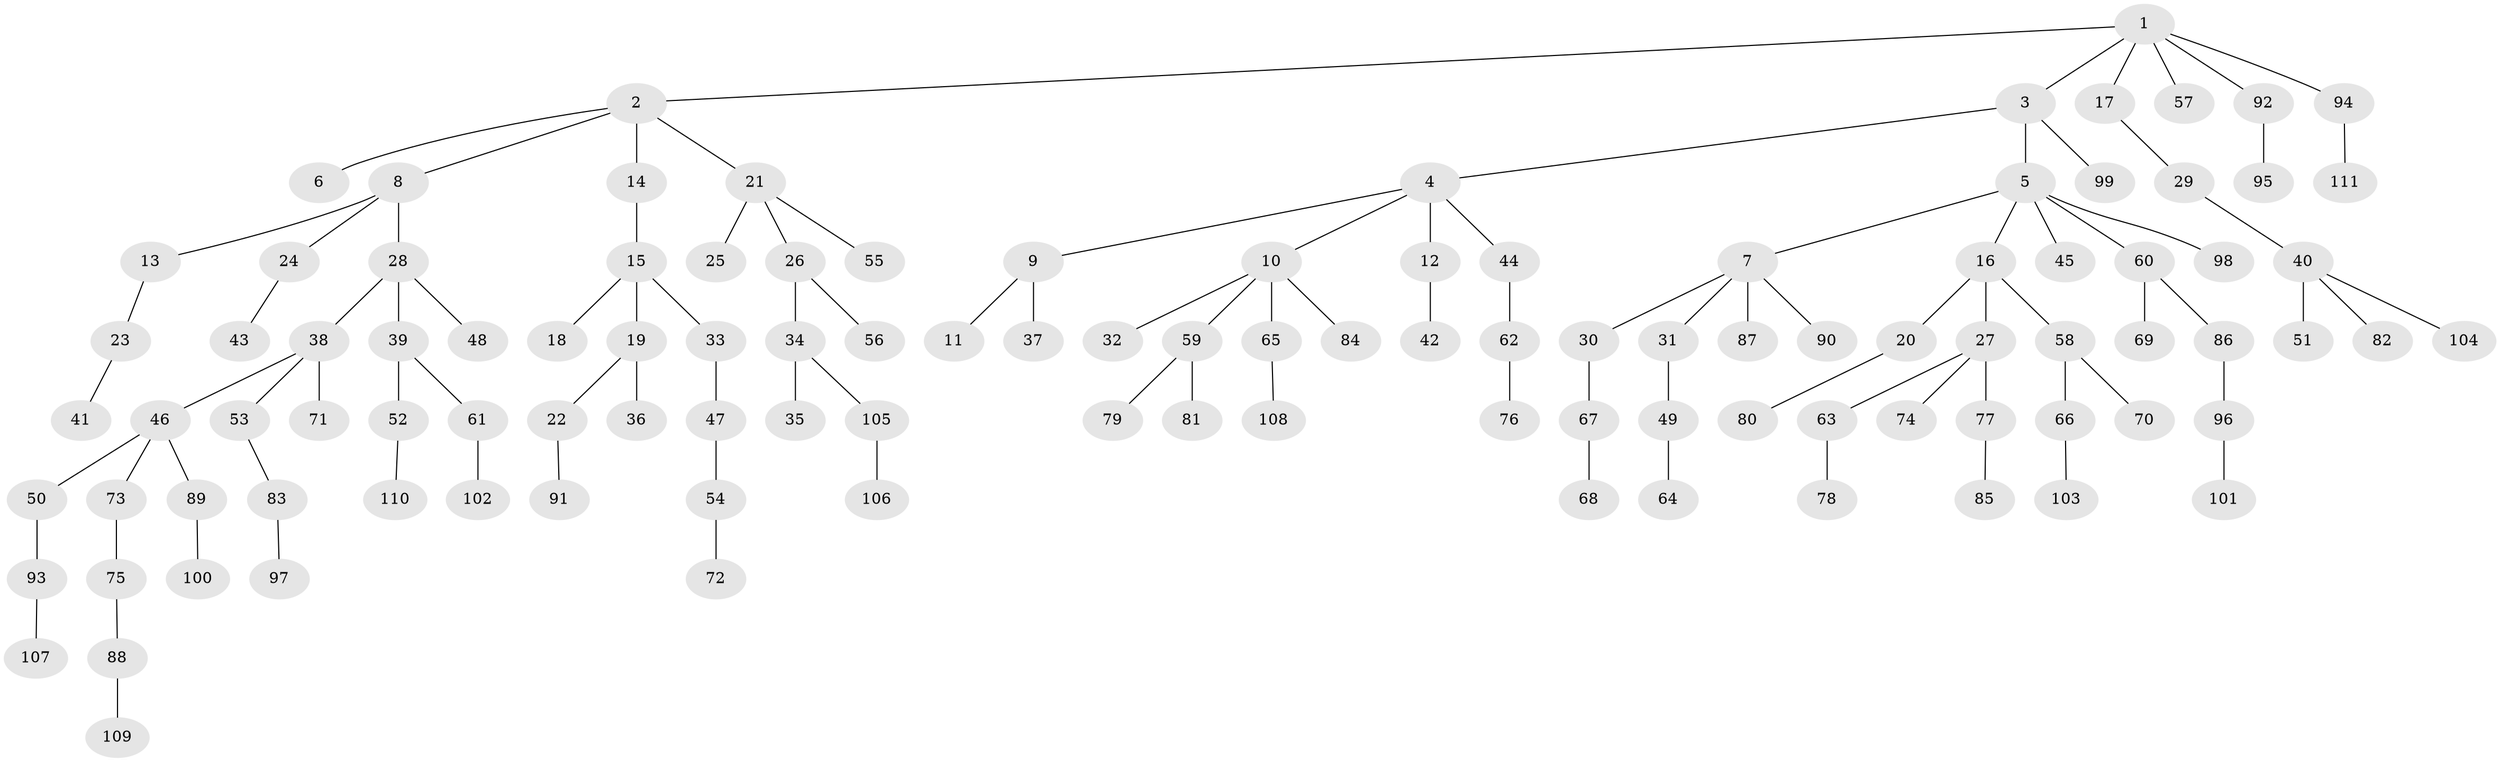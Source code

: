 // coarse degree distribution, {1: 0.6363636363636364, 2: 0.3090909090909091, 8: 0.01818181818181818, 4: 0.01818181818181818, 27: 0.01818181818181818}
// Generated by graph-tools (version 1.1) at 2025/55/03/04/25 21:55:39]
// undirected, 111 vertices, 110 edges
graph export_dot {
graph [start="1"]
  node [color=gray90,style=filled];
  1;
  2;
  3;
  4;
  5;
  6;
  7;
  8;
  9;
  10;
  11;
  12;
  13;
  14;
  15;
  16;
  17;
  18;
  19;
  20;
  21;
  22;
  23;
  24;
  25;
  26;
  27;
  28;
  29;
  30;
  31;
  32;
  33;
  34;
  35;
  36;
  37;
  38;
  39;
  40;
  41;
  42;
  43;
  44;
  45;
  46;
  47;
  48;
  49;
  50;
  51;
  52;
  53;
  54;
  55;
  56;
  57;
  58;
  59;
  60;
  61;
  62;
  63;
  64;
  65;
  66;
  67;
  68;
  69;
  70;
  71;
  72;
  73;
  74;
  75;
  76;
  77;
  78;
  79;
  80;
  81;
  82;
  83;
  84;
  85;
  86;
  87;
  88;
  89;
  90;
  91;
  92;
  93;
  94;
  95;
  96;
  97;
  98;
  99;
  100;
  101;
  102;
  103;
  104;
  105;
  106;
  107;
  108;
  109;
  110;
  111;
  1 -- 2;
  1 -- 3;
  1 -- 17;
  1 -- 57;
  1 -- 92;
  1 -- 94;
  2 -- 6;
  2 -- 8;
  2 -- 14;
  2 -- 21;
  3 -- 4;
  3 -- 5;
  3 -- 99;
  4 -- 9;
  4 -- 10;
  4 -- 12;
  4 -- 44;
  5 -- 7;
  5 -- 16;
  5 -- 45;
  5 -- 60;
  5 -- 98;
  7 -- 30;
  7 -- 31;
  7 -- 87;
  7 -- 90;
  8 -- 13;
  8 -- 24;
  8 -- 28;
  9 -- 11;
  9 -- 37;
  10 -- 32;
  10 -- 59;
  10 -- 65;
  10 -- 84;
  12 -- 42;
  13 -- 23;
  14 -- 15;
  15 -- 18;
  15 -- 19;
  15 -- 33;
  16 -- 20;
  16 -- 27;
  16 -- 58;
  17 -- 29;
  19 -- 22;
  19 -- 36;
  20 -- 80;
  21 -- 25;
  21 -- 26;
  21 -- 55;
  22 -- 91;
  23 -- 41;
  24 -- 43;
  26 -- 34;
  26 -- 56;
  27 -- 63;
  27 -- 74;
  27 -- 77;
  28 -- 38;
  28 -- 39;
  28 -- 48;
  29 -- 40;
  30 -- 67;
  31 -- 49;
  33 -- 47;
  34 -- 35;
  34 -- 105;
  38 -- 46;
  38 -- 53;
  38 -- 71;
  39 -- 52;
  39 -- 61;
  40 -- 51;
  40 -- 82;
  40 -- 104;
  44 -- 62;
  46 -- 50;
  46 -- 73;
  46 -- 89;
  47 -- 54;
  49 -- 64;
  50 -- 93;
  52 -- 110;
  53 -- 83;
  54 -- 72;
  58 -- 66;
  58 -- 70;
  59 -- 79;
  59 -- 81;
  60 -- 69;
  60 -- 86;
  61 -- 102;
  62 -- 76;
  63 -- 78;
  65 -- 108;
  66 -- 103;
  67 -- 68;
  73 -- 75;
  75 -- 88;
  77 -- 85;
  83 -- 97;
  86 -- 96;
  88 -- 109;
  89 -- 100;
  92 -- 95;
  93 -- 107;
  94 -- 111;
  96 -- 101;
  105 -- 106;
}
